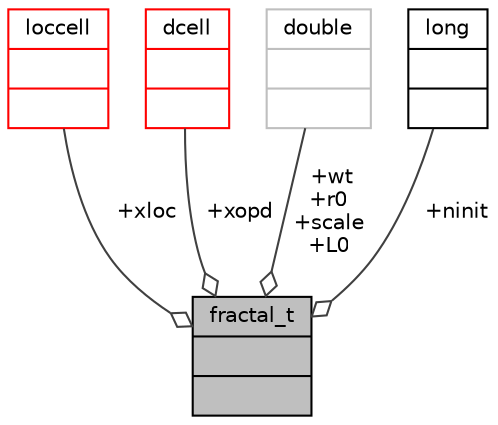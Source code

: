 digraph "fractal_t"
{
 // INTERACTIVE_SVG=YES
  bgcolor="transparent";
  edge [fontname="Helvetica",fontsize="10",labelfontname="Helvetica",labelfontsize="10"];
  node [fontname="Helvetica",fontsize="10",shape=record];
  Node143 [label="{fractal_t\n||}",height=0.2,width=0.4,color="black", fillcolor="grey75", style="filled", fontcolor="black"];
  Node144 -> Node143 [color="grey25",fontsize="10",style="solid",label=" +xloc" ,arrowhead="odiamond",fontname="Helvetica"];
  Node144 [label="{loccell\n||}",height=0.2,width=0.4,color="red",URL="$type_8h.html#structloccell"];
  Node146 -> Node143 [color="grey25",fontsize="10",style="solid",label=" +xopd" ,arrowhead="odiamond",fontname="Helvetica"];
  Node146 [label="{dcell\n||}",height=0.2,width=0.4,color="red",URL="$type_8h.html#structdcell"];
  Node148 -> Node143 [color="grey25",fontsize="10",style="solid",label=" +wt\n+r0\n+scale\n+L0" ,arrowhead="odiamond",fontname="Helvetica"];
  Node148 [label="{double\n||}",height=0.2,width=0.4,color="grey75"];
  Node149 -> Node143 [color="grey25",fontsize="10",style="solid",label=" +ninit" ,arrowhead="odiamond",fontname="Helvetica"];
  Node149 [label="{long\n||}",height=0.2,width=0.4,color="black",URL="$classlong.html"];
}
